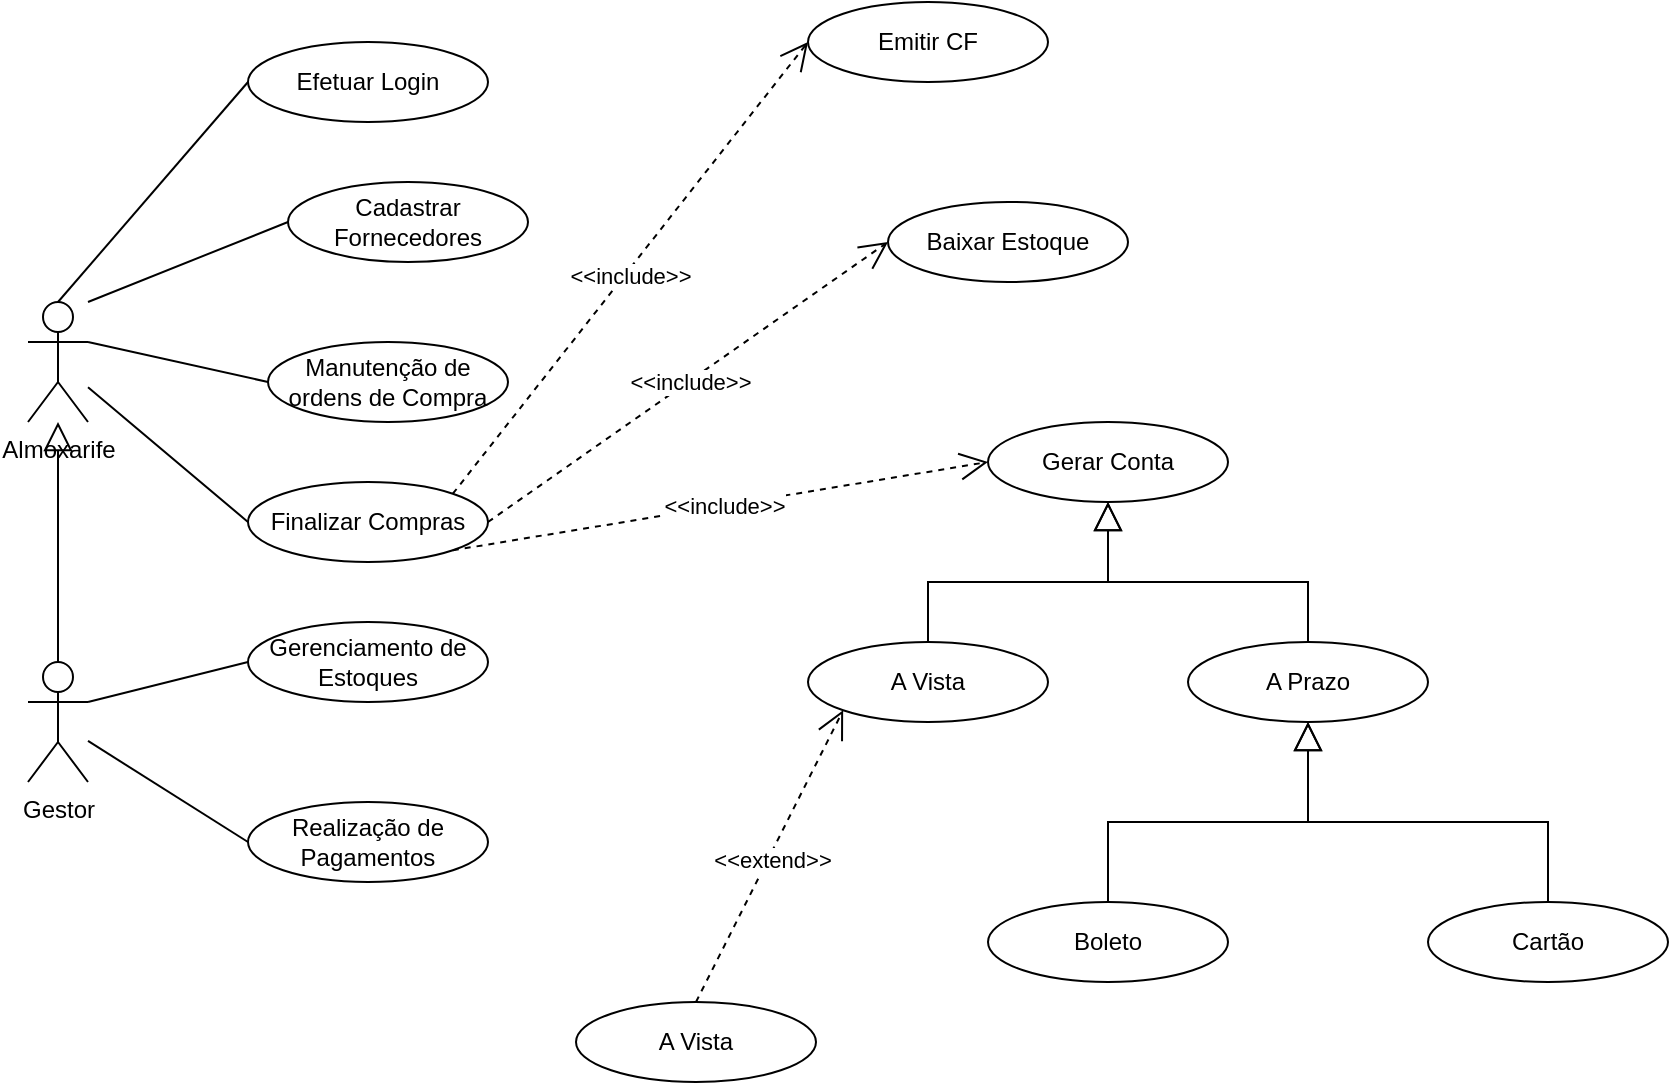 <mxfile version="24.7.14">
  <diagram name="Página-1" id="yuBcXGEzTgE4i31AjR8J">
    <mxGraphModel dx="460" dy="603" grid="1" gridSize="10" guides="1" tooltips="1" connect="1" arrows="1" fold="1" page="1" pageScale="1" pageWidth="827" pageHeight="1169" math="0" shadow="0">
      <root>
        <mxCell id="0" />
        <mxCell id="1" parent="0" />
        <mxCell id="11CcQ5xyjY3BbOYTez_T-3" value="" style="edgeStyle=orthogonalEdgeStyle;rounded=0;orthogonalLoop=1;jettySize=auto;html=1;endArrow=block;endFill=0;endSize=12;" edge="1" parent="1" source="11CcQ5xyjY3BbOYTez_T-2" target="11CcQ5xyjY3BbOYTez_T-1">
          <mxGeometry relative="1" as="geometry">
            <mxPoint x="140" y="370" as="sourcePoint" />
            <mxPoint x="70" y="370" as="targetPoint" />
            <Array as="points" />
          </mxGeometry>
        </mxCell>
        <mxCell id="11CcQ5xyjY3BbOYTez_T-1" value="Almoxarife" style="shape=umlActor;verticalLabelPosition=bottom;verticalAlign=top;html=1;outlineConnect=0;" vertex="1" parent="1">
          <mxGeometry x="80" y="260" width="30" height="60" as="geometry" />
        </mxCell>
        <mxCell id="11CcQ5xyjY3BbOYTez_T-2" value="Gestor&lt;div&gt;&lt;br&gt;&lt;/div&gt;" style="shape=umlActor;verticalLabelPosition=bottom;verticalAlign=top;html=1;outlineConnect=0;" vertex="1" parent="1">
          <mxGeometry x="80" y="440" width="30" height="60" as="geometry" />
        </mxCell>
        <mxCell id="11CcQ5xyjY3BbOYTez_T-5" value="Cadastrar Fornecedores" style="ellipse;whiteSpace=wrap;html=1;" vertex="1" parent="1">
          <mxGeometry x="210" y="200" width="120" height="40" as="geometry" />
        </mxCell>
        <mxCell id="11CcQ5xyjY3BbOYTez_T-6" value="Manutenção de ordens de Compra" style="ellipse;whiteSpace=wrap;html=1;" vertex="1" parent="1">
          <mxGeometry x="200" y="280" width="120" height="40" as="geometry" />
        </mxCell>
        <mxCell id="11CcQ5xyjY3BbOYTez_T-7" value="Finalizar Compras" style="ellipse;whiteSpace=wrap;html=1;" vertex="1" parent="1">
          <mxGeometry x="190" y="350" width="120" height="40" as="geometry" />
        </mxCell>
        <mxCell id="11CcQ5xyjY3BbOYTez_T-8" style="edgeStyle=orthogonalEdgeStyle;rounded=0;orthogonalLoop=1;jettySize=auto;html=1;exitX=0.5;exitY=1;exitDx=0;exitDy=0;" edge="1" parent="1" source="11CcQ5xyjY3BbOYTez_T-6" target="11CcQ5xyjY3BbOYTez_T-6">
          <mxGeometry relative="1" as="geometry" />
        </mxCell>
        <mxCell id="11CcQ5xyjY3BbOYTez_T-11" value="" style="endArrow=none;html=1;rounded=0;entryX=0;entryY=0.5;entryDx=0;entryDy=0;" edge="1" parent="1" target="11CcQ5xyjY3BbOYTez_T-5">
          <mxGeometry width="50" height="50" relative="1" as="geometry">
            <mxPoint x="110" y="260" as="sourcePoint" />
            <mxPoint x="150" y="210" as="targetPoint" />
          </mxGeometry>
        </mxCell>
        <mxCell id="11CcQ5xyjY3BbOYTez_T-12" value="" style="endArrow=none;html=1;rounded=0;entryX=0;entryY=0.5;entryDx=0;entryDy=0;exitX=1;exitY=0.333;exitDx=0;exitDy=0;exitPerimeter=0;" edge="1" parent="1" source="11CcQ5xyjY3BbOYTez_T-1" target="11CcQ5xyjY3BbOYTez_T-6">
          <mxGeometry width="50" height="50" relative="1" as="geometry">
            <mxPoint x="110" y="290" as="sourcePoint" />
            <mxPoint x="200" y="200" as="targetPoint" />
          </mxGeometry>
        </mxCell>
        <mxCell id="11CcQ5xyjY3BbOYTez_T-13" value="" style="endArrow=none;html=1;rounded=0;entryX=0;entryY=0.5;entryDx=0;entryDy=0;" edge="1" parent="1" source="11CcQ5xyjY3BbOYTez_T-1" target="11CcQ5xyjY3BbOYTez_T-7">
          <mxGeometry width="50" height="50" relative="1" as="geometry">
            <mxPoint x="120" y="280" as="sourcePoint" />
            <mxPoint x="210" y="210" as="targetPoint" />
          </mxGeometry>
        </mxCell>
        <mxCell id="11CcQ5xyjY3BbOYTez_T-14" value="Gerenciamento de Estoques" style="ellipse;whiteSpace=wrap;html=1;" vertex="1" parent="1">
          <mxGeometry x="190" y="420" width="120" height="40" as="geometry" />
        </mxCell>
        <mxCell id="11CcQ5xyjY3BbOYTez_T-15" value="" style="endArrow=none;html=1;rounded=0;exitX=1;exitY=0.333;exitDx=0;exitDy=0;exitPerimeter=0;entryX=0;entryY=0.5;entryDx=0;entryDy=0;" edge="1" parent="1" source="11CcQ5xyjY3BbOYTez_T-2" target="11CcQ5xyjY3BbOYTez_T-14">
          <mxGeometry width="50" height="50" relative="1" as="geometry">
            <mxPoint x="140" y="510" as="sourcePoint" />
            <mxPoint x="190" y="460" as="targetPoint" />
          </mxGeometry>
        </mxCell>
        <mxCell id="11CcQ5xyjY3BbOYTez_T-17" value="Realização de Pagamentos" style="ellipse;whiteSpace=wrap;html=1;" vertex="1" parent="1">
          <mxGeometry x="190" y="510" width="120" height="40" as="geometry" />
        </mxCell>
        <mxCell id="11CcQ5xyjY3BbOYTez_T-19" value="" style="endArrow=none;html=1;rounded=0;entryX=0;entryY=0.5;entryDx=0;entryDy=0;" edge="1" parent="1" source="11CcQ5xyjY3BbOYTez_T-2" target="11CcQ5xyjY3BbOYTez_T-17">
          <mxGeometry width="50" height="50" relative="1" as="geometry">
            <mxPoint x="120" y="620" as="sourcePoint" />
            <mxPoint x="170" y="570" as="targetPoint" />
          </mxGeometry>
        </mxCell>
        <mxCell id="11CcQ5xyjY3BbOYTez_T-20" value="Emitir CF" style="ellipse;whiteSpace=wrap;html=1;" vertex="1" parent="1">
          <mxGeometry x="470" y="110" width="120" height="40" as="geometry" />
        </mxCell>
        <mxCell id="11CcQ5xyjY3BbOYTez_T-21" value="Baixar Estoque" style="ellipse;whiteSpace=wrap;html=1;" vertex="1" parent="1">
          <mxGeometry x="510" y="210" width="120" height="40" as="geometry" />
        </mxCell>
        <mxCell id="11CcQ5xyjY3BbOYTez_T-22" value="Gerar Conta" style="ellipse;whiteSpace=wrap;html=1;" vertex="1" parent="1">
          <mxGeometry x="560" y="320" width="120" height="40" as="geometry" />
        </mxCell>
        <mxCell id="11CcQ5xyjY3BbOYTez_T-24" value="" style="endArrow=open;dashed=1;html=1;rounded=0;exitX=1;exitY=0;exitDx=0;exitDy=0;entryX=0;entryY=0.5;entryDx=0;entryDy=0;endFill=0;endSize=12;" edge="1" parent="1" source="11CcQ5xyjY3BbOYTez_T-7" target="11CcQ5xyjY3BbOYTez_T-20">
          <mxGeometry width="50" height="50" relative="1" as="geometry">
            <mxPoint x="310" y="310" as="sourcePoint" />
            <mxPoint x="360" y="260" as="targetPoint" />
          </mxGeometry>
        </mxCell>
        <mxCell id="11CcQ5xyjY3BbOYTez_T-27" value="&amp;lt;&amp;lt;include&amp;gt;&amp;gt;" style="edgeLabel;html=1;align=center;verticalAlign=middle;resizable=0;points=[];" vertex="1" connectable="0" parent="11CcQ5xyjY3BbOYTez_T-24">
          <mxGeometry x="-0.018" y="-2" relative="1" as="geometry">
            <mxPoint as="offset" />
          </mxGeometry>
        </mxCell>
        <mxCell id="11CcQ5xyjY3BbOYTez_T-25" value="" style="endArrow=open;dashed=1;html=1;rounded=0;exitX=1;exitY=0.5;exitDx=0;exitDy=0;entryX=0;entryY=0.5;entryDx=0;entryDy=0;endFill=0;endSize=12;" edge="1" parent="1" source="11CcQ5xyjY3BbOYTez_T-7" target="11CcQ5xyjY3BbOYTez_T-21">
          <mxGeometry width="50" height="50" relative="1" as="geometry">
            <mxPoint x="340" y="320" as="sourcePoint" />
            <mxPoint x="390" y="270" as="targetPoint" />
          </mxGeometry>
        </mxCell>
        <mxCell id="11CcQ5xyjY3BbOYTez_T-28" value="&amp;lt;&amp;lt;include&amp;gt;&amp;gt;" style="edgeLabel;html=1;align=center;verticalAlign=middle;resizable=0;points=[];" vertex="1" connectable="0" parent="11CcQ5xyjY3BbOYTez_T-25">
          <mxGeometry x="0.007" relative="1" as="geometry">
            <mxPoint as="offset" />
          </mxGeometry>
        </mxCell>
        <mxCell id="11CcQ5xyjY3BbOYTez_T-26" value="" style="endArrow=open;dashed=1;html=1;rounded=0;exitX=1;exitY=1;exitDx=0;exitDy=0;entryX=0;entryY=0.5;entryDx=0;entryDy=0;endSize=12;endFill=0;" edge="1" parent="1" source="11CcQ5xyjY3BbOYTez_T-7" target="11CcQ5xyjY3BbOYTez_T-22">
          <mxGeometry width="50" height="50" relative="1" as="geometry">
            <mxPoint x="350" y="330" as="sourcePoint" />
            <mxPoint x="400" y="280" as="targetPoint" />
          </mxGeometry>
        </mxCell>
        <mxCell id="11CcQ5xyjY3BbOYTez_T-29" value="&amp;lt;&amp;lt;include&amp;gt;&amp;gt;" style="edgeLabel;html=1;align=center;verticalAlign=middle;resizable=0;points=[];" vertex="1" connectable="0" parent="11CcQ5xyjY3BbOYTez_T-26">
          <mxGeometry x="0.009" relative="1" as="geometry">
            <mxPoint as="offset" />
          </mxGeometry>
        </mxCell>
        <mxCell id="11CcQ5xyjY3BbOYTez_T-30" value="Efetuar Login" style="ellipse;whiteSpace=wrap;html=1;" vertex="1" parent="1">
          <mxGeometry x="190" y="130" width="120" height="40" as="geometry" />
        </mxCell>
        <mxCell id="11CcQ5xyjY3BbOYTez_T-31" value="" style="endArrow=none;html=1;rounded=0;exitX=0.5;exitY=0;exitDx=0;exitDy=0;exitPerimeter=0;entryX=0;entryY=0.5;entryDx=0;entryDy=0;" edge="1" parent="1" source="11CcQ5xyjY3BbOYTez_T-1" target="11CcQ5xyjY3BbOYTez_T-30">
          <mxGeometry width="50" height="50" relative="1" as="geometry">
            <mxPoint x="90" y="220" as="sourcePoint" />
            <mxPoint x="140" y="170" as="targetPoint" />
          </mxGeometry>
        </mxCell>
        <mxCell id="11CcQ5xyjY3BbOYTez_T-34" style="edgeStyle=orthogonalEdgeStyle;rounded=0;orthogonalLoop=1;jettySize=auto;html=1;endArrow=block;endFill=0;jumpSize=12;strokeWidth=1;endSize=12;" edge="1" parent="1" source="11CcQ5xyjY3BbOYTez_T-32" target="11CcQ5xyjY3BbOYTez_T-22">
          <mxGeometry relative="1" as="geometry" />
        </mxCell>
        <mxCell id="11CcQ5xyjY3BbOYTez_T-32" value="A Vista" style="ellipse;whiteSpace=wrap;html=1;" vertex="1" parent="1">
          <mxGeometry x="470" y="430" width="120" height="40" as="geometry" />
        </mxCell>
        <mxCell id="11CcQ5xyjY3BbOYTez_T-35" style="edgeStyle=orthogonalEdgeStyle;rounded=0;orthogonalLoop=1;jettySize=auto;html=1;endArrow=block;endFill=0;jumpSize=25;endSize=12;" edge="1" parent="1" source="11CcQ5xyjY3BbOYTez_T-33" target="11CcQ5xyjY3BbOYTez_T-22">
          <mxGeometry relative="1" as="geometry" />
        </mxCell>
        <mxCell id="11CcQ5xyjY3BbOYTez_T-33" value="A Prazo" style="ellipse;whiteSpace=wrap;html=1;" vertex="1" parent="1">
          <mxGeometry x="660" y="430" width="120" height="40" as="geometry" />
        </mxCell>
        <mxCell id="11CcQ5xyjY3BbOYTez_T-36" value="A Vista" style="ellipse;whiteSpace=wrap;html=1;" vertex="1" parent="1">
          <mxGeometry x="354" y="610" width="120" height="40" as="geometry" />
        </mxCell>
        <mxCell id="11CcQ5xyjY3BbOYTez_T-38" value="" style="endArrow=open;dashed=1;html=1;rounded=0;exitX=0.5;exitY=0;exitDx=0;exitDy=0;entryX=0;entryY=1;entryDx=0;entryDy=0;endSize=12;endFill=0;" edge="1" parent="1" source="11CcQ5xyjY3BbOYTez_T-36" target="11CcQ5xyjY3BbOYTez_T-32">
          <mxGeometry width="50" height="50" relative="1" as="geometry">
            <mxPoint x="420" y="590" as="sourcePoint" />
            <mxPoint x="470" y="540" as="targetPoint" />
          </mxGeometry>
        </mxCell>
        <mxCell id="11CcQ5xyjY3BbOYTez_T-39" value="&amp;lt;&amp;lt;extend&amp;gt;&amp;gt;" style="edgeLabel;html=1;align=center;verticalAlign=middle;resizable=0;points=[];" vertex="1" connectable="0" parent="11CcQ5xyjY3BbOYTez_T-38">
          <mxGeometry x="-0.014" y="-2" relative="1" as="geometry">
            <mxPoint as="offset" />
          </mxGeometry>
        </mxCell>
        <mxCell id="11CcQ5xyjY3BbOYTez_T-42" style="edgeStyle=orthogonalEdgeStyle;rounded=0;orthogonalLoop=1;jettySize=auto;html=1;entryX=0.5;entryY=1;entryDx=0;entryDy=0;endSize=12;endArrow=block;endFill=0;" edge="1" parent="1" source="11CcQ5xyjY3BbOYTez_T-40" target="11CcQ5xyjY3BbOYTez_T-33">
          <mxGeometry relative="1" as="geometry" />
        </mxCell>
        <mxCell id="11CcQ5xyjY3BbOYTez_T-40" value="Boleto" style="ellipse;whiteSpace=wrap;html=1;" vertex="1" parent="1">
          <mxGeometry x="560" y="560" width="120" height="40" as="geometry" />
        </mxCell>
        <mxCell id="11CcQ5xyjY3BbOYTez_T-43" style="edgeStyle=orthogonalEdgeStyle;rounded=0;orthogonalLoop=1;jettySize=auto;html=1;endSize=12;endArrow=block;endFill=0;" edge="1" parent="1" source="11CcQ5xyjY3BbOYTez_T-41" target="11CcQ5xyjY3BbOYTez_T-33">
          <mxGeometry relative="1" as="geometry" />
        </mxCell>
        <mxCell id="11CcQ5xyjY3BbOYTez_T-41" value="Cartão" style="ellipse;whiteSpace=wrap;html=1;" vertex="1" parent="1">
          <mxGeometry x="780" y="560" width="120" height="40" as="geometry" />
        </mxCell>
      </root>
    </mxGraphModel>
  </diagram>
</mxfile>

